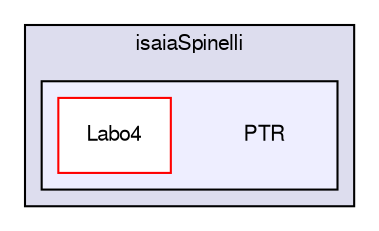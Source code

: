 digraph "PTR" {
  compound=true
  node [ fontsize="10", fontname="FreeSans"];
  edge [ labelfontsize="10", labelfontname="FreeSans"];
  subgraph clusterdir_b8f9f851cd7b1bfd125e3fb94868d334 {
    graph [ bgcolor="#ddddee", pencolor="black", label="isaiaSpinelli" fontname="FreeSans", fontsize="10", URL="dir_b8f9f851cd7b1bfd125e3fb94868d334.html"]
  subgraph clusterdir_72c92aaceb08b96c1580f4e34a8a11ff {
    graph [ bgcolor="#eeeeff", pencolor="black", label="" URL="dir_72c92aaceb08b96c1580f4e34a8a11ff.html"];
    dir_72c92aaceb08b96c1580f4e34a8a11ff [shape=plaintext label="PTR"];
    dir_aef0690d60a4e5a411747127bcf3a692 [shape=box label="Labo4" color="red" fillcolor="white" style="filled" URL="dir_aef0690d60a4e5a411747127bcf3a692.html"];
  }
  }
}
